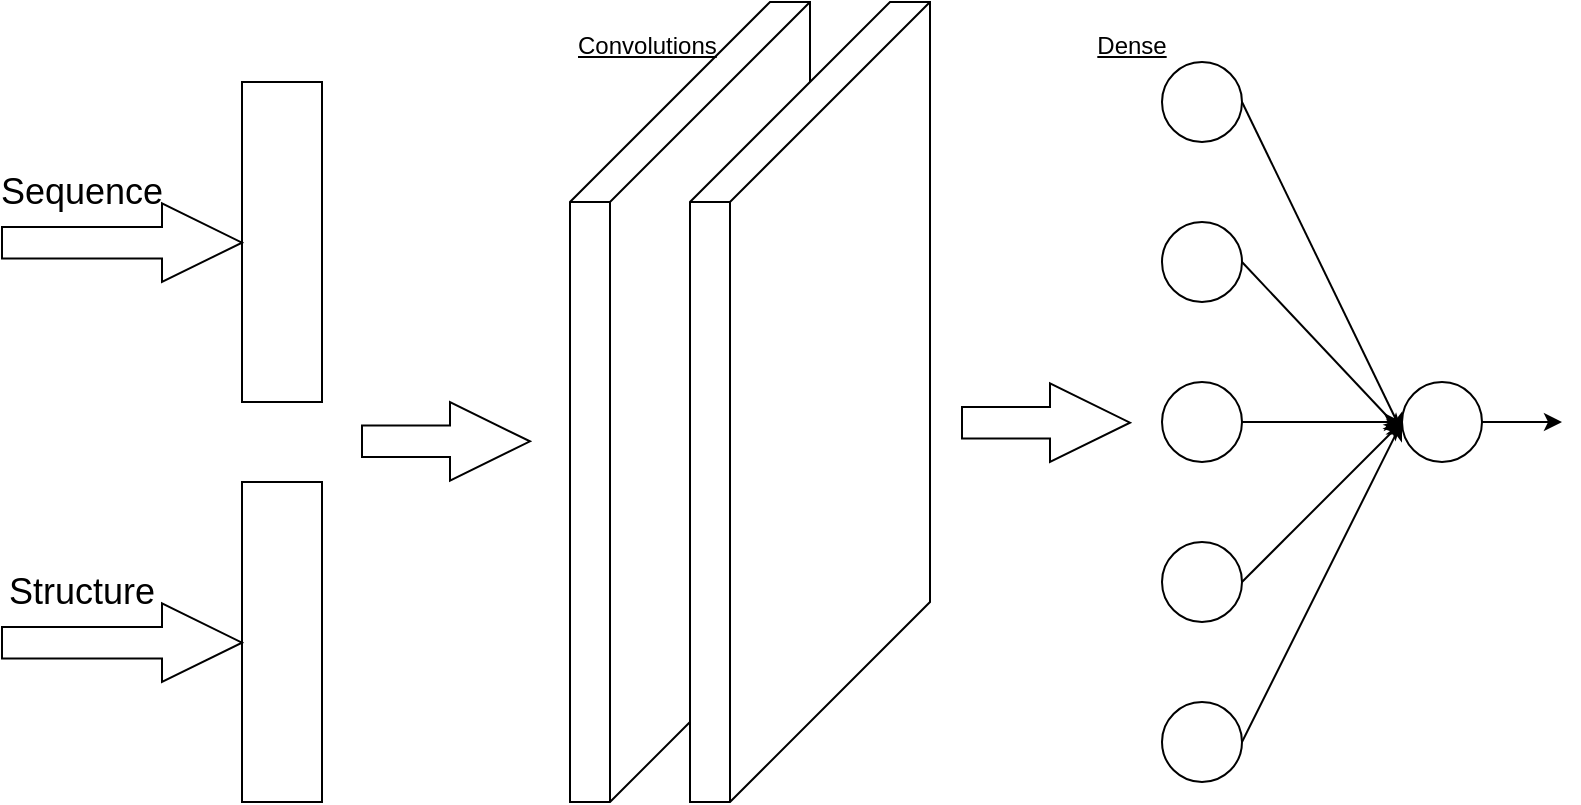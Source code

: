 <mxfile version="15.4.3" type="github">
  <diagram id="ypimK-5_OcxXCi8E9POo" name="Page-1">
    <mxGraphModel dx="1021" dy="547" grid="1" gridSize="10" guides="1" tooltips="1" connect="1" arrows="1" fold="1" page="1" pageScale="1" pageWidth="827" pageHeight="1169" math="0" shadow="0">
      <root>
        <mxCell id="0" />
        <mxCell id="1" parent="0" />
        <mxCell id="td7fTYbP-BQIfyJZpGvQ-14" value="" style="rounded=0;whiteSpace=wrap;html=1;" vertex="1" parent="1">
          <mxGeometry x="160" y="80" width="40" height="160" as="geometry" />
        </mxCell>
        <mxCell id="td7fTYbP-BQIfyJZpGvQ-15" value="" style="rounded=0;whiteSpace=wrap;html=1;" vertex="1" parent="1">
          <mxGeometry x="160" y="280" width="40" height="160" as="geometry" />
        </mxCell>
        <mxCell id="td7fTYbP-BQIfyJZpGvQ-17" value="" style="html=1;shadow=0;dashed=0;align=center;verticalAlign=middle;shape=mxgraph.arrows2.arrow;dy=0.6;dx=40;notch=0;" vertex="1" parent="1">
          <mxGeometry x="40" y="340.63" width="120" height="39.37" as="geometry" />
        </mxCell>
        <mxCell id="td7fTYbP-BQIfyJZpGvQ-42" style="edgeStyle=none;rounded=0;orthogonalLoop=1;jettySize=auto;html=1;exitX=1;exitY=0.5;exitDx=0;exitDy=0;" edge="1" parent="1" source="td7fTYbP-BQIfyJZpGvQ-18">
          <mxGeometry relative="1" as="geometry">
            <mxPoint x="740" y="255" as="targetPoint" />
          </mxGeometry>
        </mxCell>
        <mxCell id="td7fTYbP-BQIfyJZpGvQ-18" value="" style="ellipse;whiteSpace=wrap;html=1;aspect=fixed;" vertex="1" parent="1">
          <mxGeometry x="620" y="70" width="40" height="40" as="geometry" />
        </mxCell>
        <mxCell id="td7fTYbP-BQIfyJZpGvQ-49" style="edgeStyle=none;rounded=0;orthogonalLoop=1;jettySize=auto;html=1;exitX=1;exitY=0.5;exitDx=0;exitDy=0;" edge="1" parent="1" source="td7fTYbP-BQIfyJZpGvQ-20">
          <mxGeometry relative="1" as="geometry">
            <mxPoint x="740" y="255" as="targetPoint" />
          </mxGeometry>
        </mxCell>
        <mxCell id="td7fTYbP-BQIfyJZpGvQ-20" value="" style="ellipse;whiteSpace=wrap;html=1;aspect=fixed;" vertex="1" parent="1">
          <mxGeometry x="620" y="150" width="40" height="40" as="geometry" />
        </mxCell>
        <mxCell id="td7fTYbP-BQIfyJZpGvQ-32" style="edgeStyle=orthogonalEdgeStyle;rounded=0;orthogonalLoop=1;jettySize=auto;html=1;exitX=1;exitY=0.5;exitDx=0;exitDy=0;entryX=0;entryY=0.5;entryDx=0;entryDy=0;" edge="1" parent="1" source="td7fTYbP-BQIfyJZpGvQ-21" target="td7fTYbP-BQIfyJZpGvQ-27">
          <mxGeometry relative="1" as="geometry" />
        </mxCell>
        <mxCell id="td7fTYbP-BQIfyJZpGvQ-21" value="" style="ellipse;whiteSpace=wrap;html=1;aspect=fixed;" vertex="1" parent="1">
          <mxGeometry x="620" y="230" width="40" height="40" as="geometry" />
        </mxCell>
        <mxCell id="td7fTYbP-BQIfyJZpGvQ-44" style="edgeStyle=none;rounded=0;orthogonalLoop=1;jettySize=auto;html=1;exitX=1;exitY=0.5;exitDx=0;exitDy=0;entryX=0;entryY=0.5;entryDx=0;entryDy=0;" edge="1" parent="1" source="td7fTYbP-BQIfyJZpGvQ-22" target="td7fTYbP-BQIfyJZpGvQ-27">
          <mxGeometry relative="1" as="geometry" />
        </mxCell>
        <mxCell id="td7fTYbP-BQIfyJZpGvQ-22" value="" style="ellipse;whiteSpace=wrap;html=1;aspect=fixed;" vertex="1" parent="1">
          <mxGeometry x="620" y="310" width="40" height="40" as="geometry" />
        </mxCell>
        <mxCell id="td7fTYbP-BQIfyJZpGvQ-39" style="edgeStyle=none;rounded=0;orthogonalLoop=1;jettySize=auto;html=1;exitX=1;exitY=0.5;exitDx=0;exitDy=0;entryX=0;entryY=0.5;entryDx=0;entryDy=0;" edge="1" parent="1" source="td7fTYbP-BQIfyJZpGvQ-23" target="td7fTYbP-BQIfyJZpGvQ-27">
          <mxGeometry relative="1" as="geometry" />
        </mxCell>
        <mxCell id="td7fTYbP-BQIfyJZpGvQ-23" value="" style="ellipse;whiteSpace=wrap;html=1;aspect=fixed;" vertex="1" parent="1">
          <mxGeometry x="620" y="390" width="40" height="40" as="geometry" />
        </mxCell>
        <mxCell id="td7fTYbP-BQIfyJZpGvQ-50" style="edgeStyle=none;rounded=0;orthogonalLoop=1;jettySize=auto;html=1;exitX=1;exitY=0.5;exitDx=0;exitDy=0;" edge="1" parent="1" source="td7fTYbP-BQIfyJZpGvQ-27">
          <mxGeometry relative="1" as="geometry">
            <mxPoint x="820" y="250" as="targetPoint" />
          </mxGeometry>
        </mxCell>
        <mxCell id="td7fTYbP-BQIfyJZpGvQ-27" value="" style="ellipse;whiteSpace=wrap;html=1;aspect=fixed;" vertex="1" parent="1">
          <mxGeometry x="740" y="230" width="40" height="40" as="geometry" />
        </mxCell>
        <mxCell id="td7fTYbP-BQIfyJZpGvQ-51" value="Convolutions" style="verticalAlign=top;align=left;spacingTop=8;spacingLeft=2;spacingRight=12;shape=cube;size=100;direction=south;fontStyle=4;html=1;" vertex="1" parent="1">
          <mxGeometry x="324" y="40" width="120" height="400" as="geometry" />
        </mxCell>
        <mxCell id="td7fTYbP-BQIfyJZpGvQ-54" value="" style="verticalAlign=top;align=left;spacingTop=8;spacingLeft=2;spacingRight=12;shape=cube;size=100;direction=south;fontStyle=4;html=1;" vertex="1" parent="1">
          <mxGeometry x="384" y="40" width="120" height="400" as="geometry" />
        </mxCell>
        <mxCell id="td7fTYbP-BQIfyJZpGvQ-57" value="" style="html=1;shadow=0;dashed=0;align=center;verticalAlign=middle;shape=mxgraph.arrows2.arrow;dy=0.6;dx=40;notch=0;" vertex="1" parent="1">
          <mxGeometry x="220" y="240" width="84" height="39.37" as="geometry" />
        </mxCell>
        <mxCell id="td7fTYbP-BQIfyJZpGvQ-58" value="" style="html=1;shadow=0;dashed=0;align=center;verticalAlign=middle;shape=mxgraph.arrows2.arrow;dy=0.6;dx=40;notch=0;" vertex="1" parent="1">
          <mxGeometry x="40" y="140.63" width="120" height="39.37" as="geometry" />
        </mxCell>
        <mxCell id="td7fTYbP-BQIfyJZpGvQ-63" value="&lt;font style=&quot;font-size: 18px&quot;&gt;Sequence&lt;/font&gt;" style="text;html=1;strokeColor=none;fillColor=none;align=center;verticalAlign=middle;whiteSpace=wrap;rounded=0;" vertex="1" parent="1">
          <mxGeometry x="50" y="120" width="60" height="30" as="geometry" />
        </mxCell>
        <mxCell id="td7fTYbP-BQIfyJZpGvQ-64" value="&lt;font style=&quot;font-size: 18px&quot;&gt;Structure&lt;/font&gt;" style="text;html=1;strokeColor=none;fillColor=none;align=center;verticalAlign=middle;whiteSpace=wrap;rounded=0;" vertex="1" parent="1">
          <mxGeometry x="50" y="320" width="60" height="30" as="geometry" />
        </mxCell>
        <mxCell id="td7fTYbP-BQIfyJZpGvQ-66" value="&lt;span style=&quot;font-size: 12px&quot;&gt;&lt;u&gt;Dense&lt;/u&gt;&lt;/span&gt;" style="text;html=1;strokeColor=none;fillColor=none;align=center;verticalAlign=middle;whiteSpace=wrap;rounded=0;fontSize=18;" vertex="1" parent="1">
          <mxGeometry x="580" y="50" width="50" height="20" as="geometry" />
        </mxCell>
        <mxCell id="td7fTYbP-BQIfyJZpGvQ-68" value="" style="html=1;shadow=0;dashed=0;align=center;verticalAlign=middle;shape=mxgraph.arrows2.arrow;dy=0.6;dx=40;notch=0;" vertex="1" parent="1">
          <mxGeometry x="520" y="230.63" width="84" height="39.37" as="geometry" />
        </mxCell>
      </root>
    </mxGraphModel>
  </diagram>
</mxfile>
